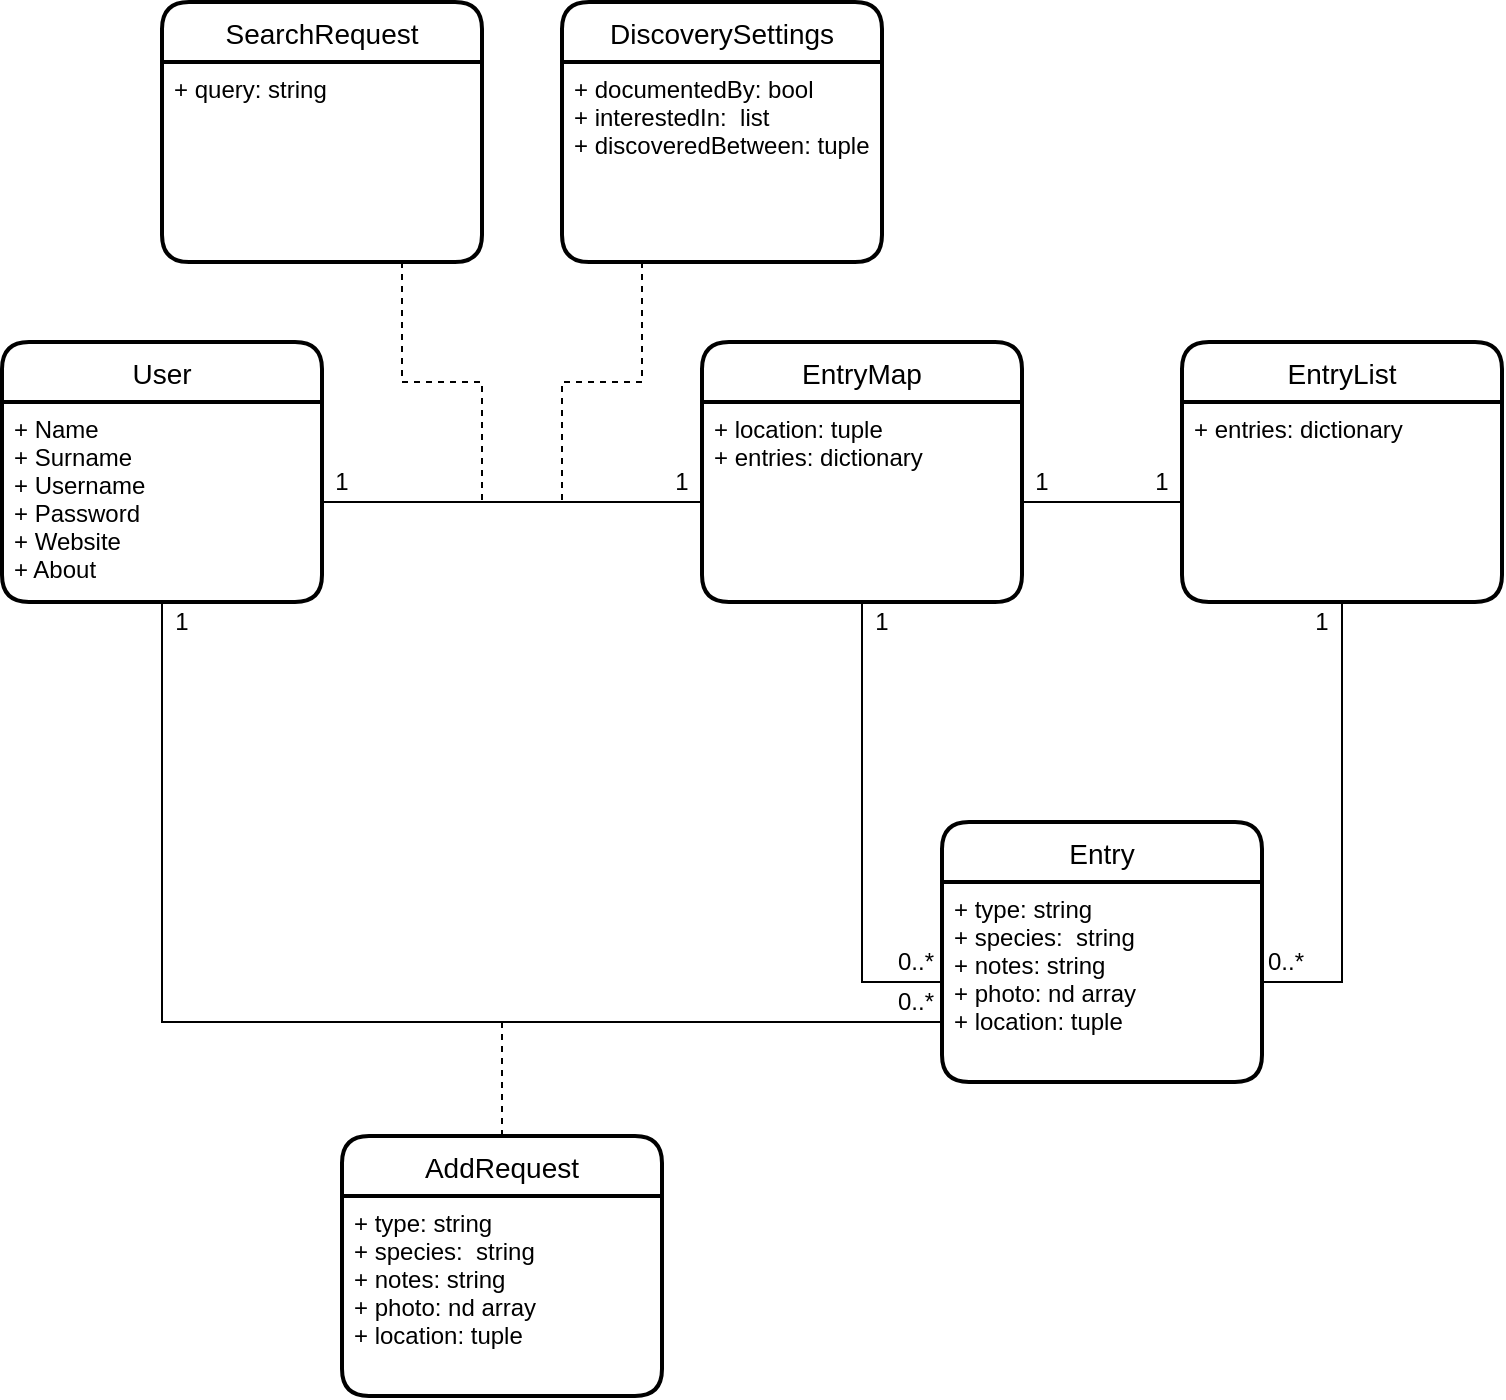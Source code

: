 <mxfile version="12.9.14" type="device"><diagram id="WrnBKzxwpNcq6ydKTb-d" name="Page-1"><mxGraphModel dx="1730" dy="885" grid="1" gridSize="10" guides="1" tooltips="1" connect="1" arrows="1" fold="1" page="1" pageScale="1" pageWidth="827" pageHeight="1169" math="0" shadow="0"><root><mxCell id="0"/><mxCell id="1" parent="0"/><mxCell id="1Z9e5dRearNXQHyciIv8-28" style="edgeStyle=orthogonalEdgeStyle;rounded=0;orthogonalLoop=1;jettySize=auto;html=1;entryX=0;entryY=0.5;entryDx=0;entryDy=0;endArrow=none;endFill=0;" edge="1" parent="1" source="1Z9e5dRearNXQHyciIv8-13" target="1Z9e5dRearNXQHyciIv8-18"><mxGeometry relative="1" as="geometry"/></mxCell><mxCell id="1Z9e5dRearNXQHyciIv8-25" style="edgeStyle=orthogonalEdgeStyle;rounded=0;orthogonalLoop=1;jettySize=auto;html=1;entryX=0;entryY=0.5;entryDx=0;entryDy=0;endArrow=none;endFill=0;" edge="1" parent="1" source="1Z9e5dRearNXQHyciIv8-14" target="1Z9e5dRearNXQHyciIv8-16"><mxGeometry relative="1" as="geometry"/></mxCell><mxCell id="1Z9e5dRearNXQHyciIv8-26" value="1" style="text;html=1;strokeColor=none;fillColor=none;align=center;verticalAlign=middle;whiteSpace=wrap;rounded=0;" vertex="1" parent="1"><mxGeometry x="550" y="380" width="20" height="20" as="geometry"/></mxCell><mxCell id="1Z9e5dRearNXQHyciIv8-27" value="1" style="text;html=1;strokeColor=none;fillColor=none;align=center;verticalAlign=middle;whiteSpace=wrap;rounded=0;" vertex="1" parent="1"><mxGeometry x="610" y="380" width="20" height="20" as="geometry"/></mxCell><mxCell id="1Z9e5dRearNXQHyciIv8-29" style="edgeStyle=orthogonalEdgeStyle;rounded=0;orthogonalLoop=1;jettySize=auto;html=1;entryX=1;entryY=0.5;entryDx=0;entryDy=0;endArrow=none;endFill=0;" edge="1" parent="1" source="1Z9e5dRearNXQHyciIv8-16" target="1Z9e5dRearNXQHyciIv8-18"><mxGeometry relative="1" as="geometry"/></mxCell><mxCell id="1Z9e5dRearNXQHyciIv8-30" value="1" style="text;html=1;strokeColor=none;fillColor=none;align=center;verticalAlign=middle;whiteSpace=wrap;rounded=0;" vertex="1" parent="1"><mxGeometry x="470" y="450" width="20" height="20" as="geometry"/></mxCell><mxCell id="1Z9e5dRearNXQHyciIv8-31" value="1" style="text;html=1;strokeColor=none;fillColor=none;align=center;verticalAlign=middle;whiteSpace=wrap;rounded=0;" vertex="1" parent="1"><mxGeometry x="690" y="450" width="20" height="20" as="geometry"/></mxCell><mxCell id="1Z9e5dRearNXQHyciIv8-32" value="0..*" style="text;html=1;strokeColor=none;fillColor=none;align=center;verticalAlign=middle;whiteSpace=wrap;rounded=0;" vertex="1" parent="1"><mxGeometry x="672" y="620" width="20" height="20" as="geometry"/></mxCell><mxCell id="1Z9e5dRearNXQHyciIv8-33" value="0..*" style="text;html=1;strokeColor=none;fillColor=none;align=center;verticalAlign=middle;whiteSpace=wrap;rounded=0;" vertex="1" parent="1"><mxGeometry x="487" y="620" width="20" height="20" as="geometry"/></mxCell><mxCell id="1Z9e5dRearNXQHyciIv8-35" style="edgeStyle=orthogonalEdgeStyle;rounded=0;orthogonalLoop=1;jettySize=auto;html=1;entryX=0;entryY=0.5;entryDx=0;entryDy=0;endArrow=none;endFill=0;" edge="1" parent="1" source="1Z9e5dRearNXQHyciIv8-12" target="1Z9e5dRearNXQHyciIv8-14"><mxGeometry relative="1" as="geometry"/></mxCell><mxCell id="1Z9e5dRearNXQHyciIv8-36" value="1" style="text;html=1;strokeColor=none;fillColor=none;align=center;verticalAlign=middle;whiteSpace=wrap;rounded=0;" vertex="1" parent="1"><mxGeometry x="200" y="380" width="20" height="20" as="geometry"/></mxCell><mxCell id="1Z9e5dRearNXQHyciIv8-37" value="1" style="text;html=1;strokeColor=none;fillColor=none;align=center;verticalAlign=middle;whiteSpace=wrap;rounded=0;" vertex="1" parent="1"><mxGeometry x="370" y="380" width="20" height="20" as="geometry"/></mxCell><mxCell id="1Z9e5dRearNXQHyciIv8-38" style="edgeStyle=orthogonalEdgeStyle;rounded=0;orthogonalLoop=1;jettySize=auto;html=1;entryX=0;entryY=0.75;entryDx=0;entryDy=0;endArrow=none;endFill=0;" edge="1" parent="1" source="1Z9e5dRearNXQHyciIv8-12" target="1Z9e5dRearNXQHyciIv8-18"><mxGeometry relative="1" as="geometry"><Array as="points"><mxPoint x="120" y="660"/><mxPoint x="510" y="660"/></Array></mxGeometry></mxCell><mxCell id="1Z9e5dRearNXQHyciIv8-11" value="User" style="swimlane;childLayout=stackLayout;horizontal=1;startSize=30;horizontalStack=0;rounded=1;fontSize=14;fontStyle=0;strokeWidth=2;resizeParent=0;resizeLast=1;shadow=0;dashed=0;align=center;" vertex="1" parent="1"><mxGeometry x="40" y="320" width="160" height="130" as="geometry"/></mxCell><mxCell id="1Z9e5dRearNXQHyciIv8-12" value="+ Name&#10;+ Surname&#10;+ Username&#10;+ Password&#10;+ Website&#10;+ About" style="align=left;strokeColor=none;fillColor=none;spacingLeft=4;fontSize=12;verticalAlign=top;resizable=0;rotatable=0;part=1;" vertex="1" parent="1Z9e5dRearNXQHyciIv8-11"><mxGeometry y="30" width="160" height="100" as="geometry"/></mxCell><mxCell id="1Z9e5dRearNXQHyciIv8-15" value="EntryList" style="swimlane;childLayout=stackLayout;horizontal=1;startSize=30;horizontalStack=0;rounded=1;fontSize=14;fontStyle=0;strokeWidth=2;resizeParent=0;resizeLast=1;shadow=0;dashed=0;align=center;" vertex="1" parent="1"><mxGeometry x="630" y="320" width="160" height="130" as="geometry"/></mxCell><mxCell id="1Z9e5dRearNXQHyciIv8-16" value="+ entries: dictionary" style="align=left;strokeColor=none;fillColor=none;spacingLeft=4;fontSize=12;verticalAlign=top;resizable=0;rotatable=0;part=1;" vertex="1" parent="1Z9e5dRearNXQHyciIv8-15"><mxGeometry y="30" width="160" height="100" as="geometry"/></mxCell><mxCell id="1Z9e5dRearNXQHyciIv8-13" value="EntryMap" style="swimlane;childLayout=stackLayout;horizontal=1;startSize=30;horizontalStack=0;rounded=1;fontSize=14;fontStyle=0;strokeWidth=2;resizeParent=0;resizeLast=1;shadow=0;dashed=0;align=center;" vertex="1" parent="1"><mxGeometry x="390" y="320" width="160" height="130" as="geometry"/></mxCell><mxCell id="1Z9e5dRearNXQHyciIv8-14" value="+ location: tuple&#10;+ entries: dictionary" style="align=left;strokeColor=none;fillColor=none;spacingLeft=4;fontSize=12;verticalAlign=top;resizable=0;rotatable=0;part=1;" vertex="1" parent="1Z9e5dRearNXQHyciIv8-13"><mxGeometry y="30" width="160" height="100" as="geometry"/></mxCell><mxCell id="1Z9e5dRearNXQHyciIv8-17" value="Entry" style="swimlane;childLayout=stackLayout;horizontal=1;startSize=30;horizontalStack=0;rounded=1;fontSize=14;fontStyle=0;strokeWidth=2;resizeParent=0;resizeLast=1;shadow=0;dashed=0;align=center;" vertex="1" parent="1"><mxGeometry x="510" y="560" width="160" height="130" as="geometry"/></mxCell><mxCell id="1Z9e5dRearNXQHyciIv8-18" value="+ type: string&#10;+ species:  string&#10;+ notes: string&#10;+ photo: nd array&#10;+ location: tuple" style="align=left;strokeColor=none;fillColor=none;spacingLeft=4;fontSize=12;verticalAlign=top;resizable=0;rotatable=0;part=1;" vertex="1" parent="1Z9e5dRearNXQHyciIv8-17"><mxGeometry y="30" width="160" height="100" as="geometry"/></mxCell><mxCell id="1Z9e5dRearNXQHyciIv8-23" value="SearchRequest" style="swimlane;childLayout=stackLayout;horizontal=1;startSize=30;horizontalStack=0;rounded=1;fontSize=14;fontStyle=0;strokeWidth=2;resizeParent=0;resizeLast=1;shadow=0;dashed=0;align=center;" vertex="1" parent="1"><mxGeometry x="120" y="150" width="160" height="130" as="geometry"/></mxCell><mxCell id="1Z9e5dRearNXQHyciIv8-24" value="+ query: string" style="align=left;strokeColor=none;fillColor=none;spacingLeft=4;fontSize=12;verticalAlign=top;resizable=0;rotatable=0;part=1;" vertex="1" parent="1Z9e5dRearNXQHyciIv8-23"><mxGeometry y="30" width="160" height="100" as="geometry"/></mxCell><mxCell id="1Z9e5dRearNXQHyciIv8-19" value="DiscoverySettings" style="swimlane;childLayout=stackLayout;horizontal=1;startSize=30;horizontalStack=0;rounded=1;fontSize=14;fontStyle=0;strokeWidth=2;resizeParent=0;resizeLast=1;shadow=0;dashed=0;align=center;" vertex="1" parent="1"><mxGeometry x="320" y="150" width="160" height="130" as="geometry"/></mxCell><mxCell id="1Z9e5dRearNXQHyciIv8-20" value="+ documentedBy: bool&#10;+ interestedIn:  list&#10;+ discoveredBetween: tuple" style="align=left;strokeColor=none;fillColor=none;spacingLeft=4;fontSize=12;verticalAlign=top;resizable=0;rotatable=0;part=1;" vertex="1" parent="1Z9e5dRearNXQHyciIv8-19"><mxGeometry y="30" width="160" height="100" as="geometry"/></mxCell><mxCell id="1Z9e5dRearNXQHyciIv8-39" style="edgeStyle=orthogonalEdgeStyle;rounded=0;orthogonalLoop=1;jettySize=auto;html=1;endArrow=none;endFill=0;dashed=1;" edge="1" parent="1" source="1Z9e5dRearNXQHyciIv8-24"><mxGeometry relative="1" as="geometry"><mxPoint x="280" y="400" as="targetPoint"/><Array as="points"><mxPoint x="240" y="340"/><mxPoint x="280" y="340"/></Array></mxGeometry></mxCell><mxCell id="1Z9e5dRearNXQHyciIv8-40" style="edgeStyle=orthogonalEdgeStyle;rounded=0;orthogonalLoop=1;jettySize=auto;html=1;endArrow=none;endFill=0;dashed=1;" edge="1" parent="1" source="1Z9e5dRearNXQHyciIv8-20"><mxGeometry relative="1" as="geometry"><mxPoint x="320" y="400" as="targetPoint"/><Array as="points"><mxPoint x="360" y="340"/><mxPoint x="320" y="340"/></Array></mxGeometry></mxCell><mxCell id="1Z9e5dRearNXQHyciIv8-21" value="AddRequest" style="swimlane;childLayout=stackLayout;horizontal=1;startSize=30;horizontalStack=0;rounded=1;fontSize=14;fontStyle=0;strokeWidth=2;resizeParent=0;resizeLast=1;shadow=0;dashed=0;align=center;" vertex="1" parent="1"><mxGeometry x="210" y="717" width="160" height="130" as="geometry"/></mxCell><mxCell id="1Z9e5dRearNXQHyciIv8-22" value="+ type: string&#10;+ species:  string&#10;+ notes: string&#10;+ photo: nd array&#10;+ location: tuple" style="align=left;strokeColor=none;fillColor=none;spacingLeft=4;fontSize=12;verticalAlign=top;resizable=0;rotatable=0;part=1;" vertex="1" parent="1Z9e5dRearNXQHyciIv8-21"><mxGeometry y="30" width="160" height="100" as="geometry"/></mxCell><mxCell id="1Z9e5dRearNXQHyciIv8-44" style="edgeStyle=orthogonalEdgeStyle;rounded=0;orthogonalLoop=1;jettySize=auto;html=1;endArrow=none;endFill=0;dashed=1;" edge="1" parent="1" source="1Z9e5dRearNXQHyciIv8-21"><mxGeometry relative="1" as="geometry"><mxPoint x="290" y="660" as="targetPoint"/><mxPoint x="290" y="720" as="sourcePoint"/><Array as="points"><mxPoint x="290" y="700"/><mxPoint x="290" y="700"/></Array></mxGeometry></mxCell><mxCell id="1Z9e5dRearNXQHyciIv8-45" value="1" style="text;html=1;strokeColor=none;fillColor=none;align=center;verticalAlign=middle;whiteSpace=wrap;rounded=0;" vertex="1" parent="1"><mxGeometry x="120" y="450" width="20" height="20" as="geometry"/></mxCell><mxCell id="1Z9e5dRearNXQHyciIv8-46" value="0..*" style="text;html=1;strokeColor=none;fillColor=none;align=center;verticalAlign=middle;whiteSpace=wrap;rounded=0;" vertex="1" parent="1"><mxGeometry x="487" y="640" width="20" height="20" as="geometry"/></mxCell></root></mxGraphModel></diagram></mxfile>